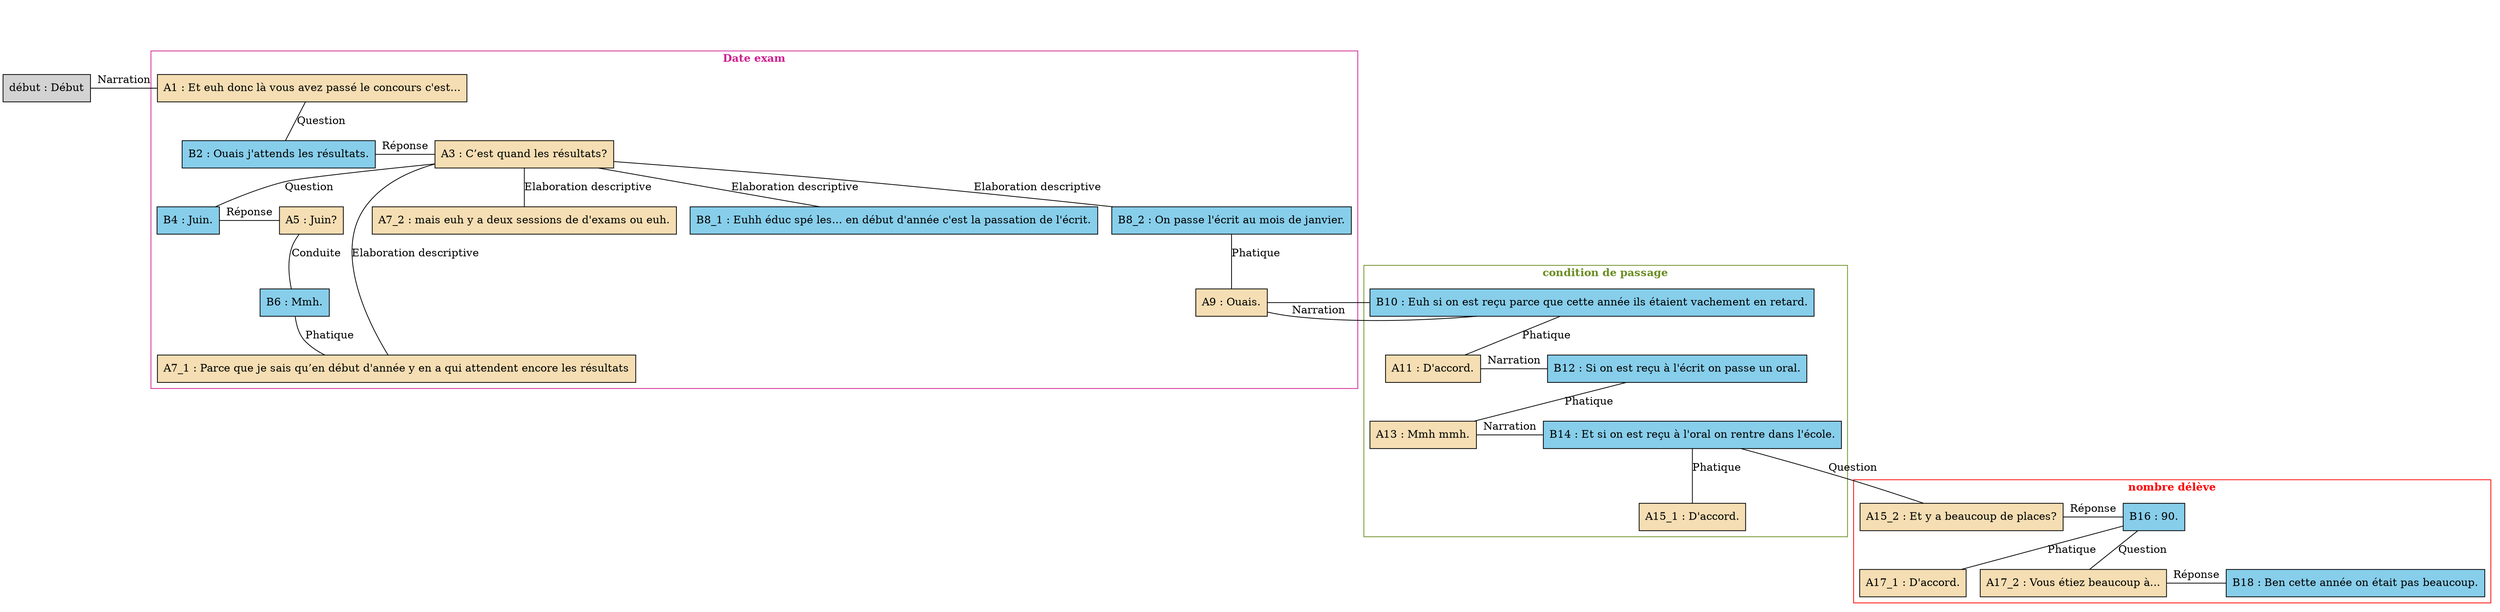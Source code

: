 digraph "Concours_-_A06" {
	node [shape=box style=filled]
	newrank=true
	zero [style=invis]
	"début" [label="début : Début"]
	A1 [label="A1 : Et euh donc là vous avez passé le concours c'est..." fillcolor=wheat]
	B2 [label="B2 : Ouais j'attends les résultats." fillcolor=skyblue]
	A3 [label="A3 : C’est quand les résultats?" fillcolor=wheat]
	B4 [label="B4 : Juin." fillcolor=skyblue]
	A5 [label="A5 : Juin?" fillcolor=wheat]
	B6 [label="B6 : Mmh." fillcolor=skyblue]
	A7_1 [label="A7_1 : Parce que je sais qu’en début d'année y en a qui attendent encore les résultats" fillcolor=wheat]
	A7_2 [label="A7_2 : mais euh y a deux sessions de d'exams ou euh." fillcolor=wheat]
	B8_1 [label="B8_1 : Euhh éduc spé les... en début d'année c'est la passation de l'écrit." fillcolor=skyblue]
	B8_2 [label="B8_2 : On passe l'écrit au mois de janvier." fillcolor=skyblue]
	A9 [label="A9 : Ouais." fillcolor=wheat]
	B10 [label="B10 : Euh si on est reçu parce que cette année ils étaient vachement en retard." fillcolor=skyblue]
	A11 [label="A11 : D'accord." fillcolor=wheat]
	B12 [label="B12 : Si on est reçu à l'écrit on passe un oral." fillcolor=skyblue]
	A13 [label="A13 : Mmh mmh." fillcolor=wheat]
	B14 [label="B14 : Et si on est reçu à l'oral on rentre dans l'école." fillcolor=skyblue]
	A15_1 [label="A15_1 : D'accord." fillcolor=wheat]
	A15_2 [label="A15_2 : Et y a beaucoup de places?" fillcolor=wheat]
	B16 [label="B16 : 90." fillcolor=skyblue]
	A17_1 [label="A17_1 : D'accord." fillcolor=wheat]
	A17_2 [label="A17_2 : Vous étiez beaucoup à..." fillcolor=wheat]
	B18 [label="B18 : Ben cette année on était pas beaucoup." fillcolor=skyblue]
	zero -> "début" [label="" style=invis]
	zero -> A1 [style=invis weight=1]
	"début" -> A1 [label=Narration constraint=false dir=none]
	A1 -> B2 [label=Question dir=none weight=2]
	A1 -> A3 [style=invis weight=1]
	B2 -> A3 [label="Réponse" constraint=false dir=none]
	A3 -> B4 [label=Question dir=none weight=2]
	A3 -> A5 [style=invis weight=1]
	B4 -> A5 [label="Réponse" constraint=false dir=none]
	A5 -> B6 [label=Conduite dir=none weight=2]
	B6 -> A7_1 [label=Phatique dir=none weight=2]
	A3 -> A7_1 [label="Elaboration descriptive" dir=none weight=2]
	A3 -> A7_2 [label="Elaboration descriptive" dir=none weight=2]
	A3 -> B8_1 [label="Elaboration descriptive" dir=none weight=2]
	A3 -> B8_2 [label="Elaboration descriptive" dir=none weight=2]
	B8_2 -> A9 [label=Phatique dir=none weight=2]
	B10 -> A11 [label=Phatique dir=none weight=2]
	B8_2 -> B10 [style=invis weight=1]
	A9 -> B10 [label=Narration constraint=false dir=none]
	B10 -> B12 [style=invis weight=1]
	A11 -> B12 [label=Narration constraint=false dir=none]
	B12 -> B14 [style=invis weight=1]
	A13 -> B14 [label=Narration constraint=false dir=none]
	B12 -> A13 [label=Phatique dir=none weight=2]
	B14 -> A15_1 [label=Phatique dir=none weight=2]
	B14 -> A15_2 [label=Question dir=none weight=2]
	B14 -> B16 [style=invis weight=1]
	A15_2 -> B16 [label="Réponse" constraint=false dir=none]
	B16 -> A17_1 [label=Phatique dir=none weight=2]
	B16 -> A17_2 [label=Question dir=none weight=2]
	B16 -> B18 [style=invis weight=1]
	A17_2 -> B18 [label="Réponse" constraint=false dir=none]
	subgraph cluster_0 {
		label=<<B>Date exam</B>>
		color=violetred
		fontcolor=violetred
		A1
		B2
		A3
		B4
		A5
		B6
		A7_1
		A7_2
		B8_1
		B8_2
		A9
	}
	subgraph cluster_1 {
		label=<<B>condition de passage</B>>
		color=olivedrab
		fontcolor=olivedrab
		B10
		A11
		B12
		A13
		B14
		A15_1
	}
	subgraph cluster_2 {
		label=<<B>nombre délève</B>>
		color=red
		fontcolor=red
		A15_2
		B16
		A17_1
		A17_2
		B18
	}
}
